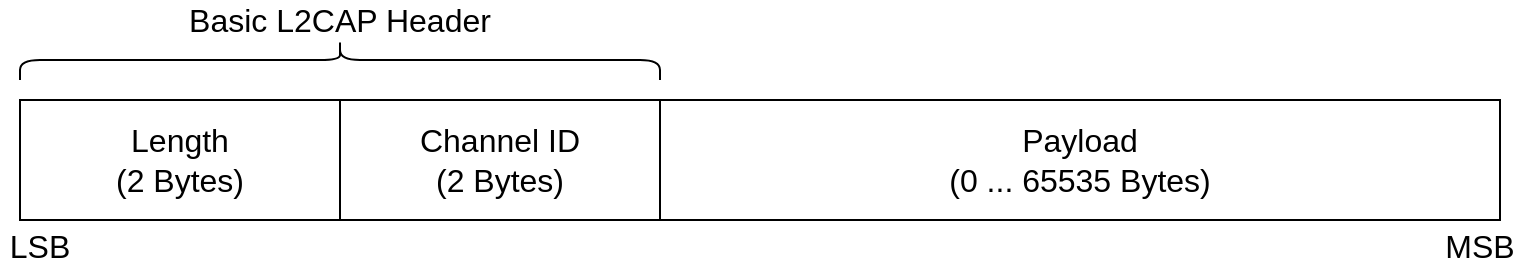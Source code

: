 <mxfile version="14.6.13" type="device"><diagram id="BPXm-SawkmNKSIrZNxvS" name="Page-1"><mxGraphModel dx="1673" dy="971" grid="1" gridSize="10" guides="1" tooltips="1" connect="1" arrows="1" fold="1" page="1" pageScale="1" pageWidth="760" pageHeight="140" math="0" shadow="0"><root><mxCell id="0"/><mxCell id="1" parent="0"/><mxCell id="wfkQLIgqe9IwIQAfflY5-1" value="&lt;font style=&quot;font-size: 16px&quot;&gt;Payload&lt;br&gt;(0 ... 65535 Bytes)&lt;br&gt;&lt;/font&gt;" style="rounded=0;whiteSpace=wrap;html=1;" parent="1" vertex="1"><mxGeometry x="330" y="50" width="420" height="60" as="geometry"/></mxCell><mxCell id="wfkQLIgqe9IwIQAfflY5-2" value="&lt;font style=&quot;font-size: 16px&quot;&gt;Channel ID&lt;br&gt;(2 Bytes)&lt;/font&gt;" style="rounded=0;whiteSpace=wrap;html=1;" parent="1" vertex="1"><mxGeometry x="170" y="50" width="160" height="60" as="geometry"/></mxCell><mxCell id="wfkQLIgqe9IwIQAfflY5-3" value="&lt;font style=&quot;font-size: 16px&quot;&gt;Length&lt;br&gt;(2 Bytes)&lt;/font&gt;" style="rounded=0;whiteSpace=wrap;html=1;" parent="1" vertex="1"><mxGeometry x="10" y="50" width="160" height="60" as="geometry"/></mxCell><mxCell id="wfkQLIgqe9IwIQAfflY5-4" value="" style="shape=curlyBracket;whiteSpace=wrap;html=1;rounded=1;rotation=90;" parent="1" vertex="1"><mxGeometry x="160" y="-130" width="20" height="320" as="geometry"/></mxCell><mxCell id="wfkQLIgqe9IwIQAfflY5-5" value="&lt;font style=&quot;font-size: 16px&quot;&gt;Basic L2CAP Header&lt;/font&gt;" style="text;html=1;strokeColor=none;fillColor=none;align=center;verticalAlign=middle;whiteSpace=wrap;rounded=0;" parent="1" vertex="1"><mxGeometry x="75" width="190" height="20" as="geometry"/></mxCell><mxCell id="wfkQLIgqe9IwIQAfflY5-6" value="MSB" style="text;html=1;strokeColor=none;fillColor=none;align=center;verticalAlign=middle;whiteSpace=wrap;rounded=0;fontSize=16;" parent="1" vertex="1"><mxGeometry x="720" y="113" width="40" height="20" as="geometry"/></mxCell><mxCell id="wfkQLIgqe9IwIQAfflY5-7" value="LSB" style="text;html=1;strokeColor=none;fillColor=none;align=center;verticalAlign=middle;whiteSpace=wrap;rounded=0;fontSize=16;" parent="1" vertex="1"><mxGeometry y="113" width="40" height="20" as="geometry"/></mxCell></root></mxGraphModel></diagram></mxfile>